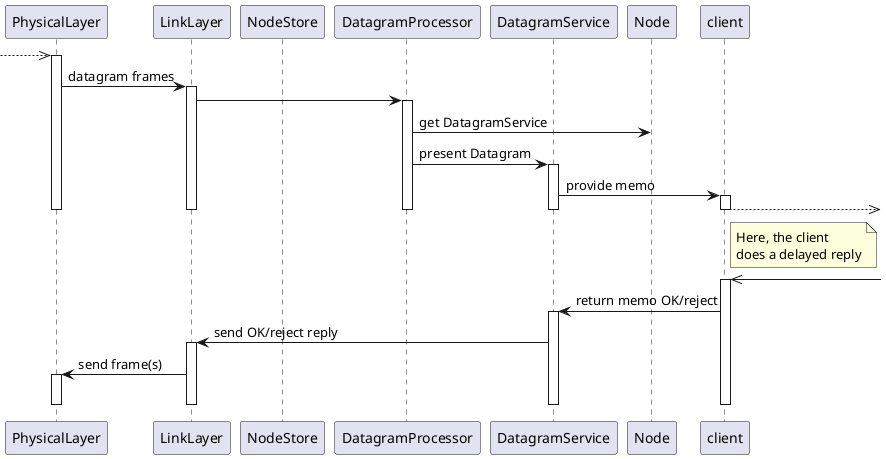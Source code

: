 @startuml

participant PhysicalLayer
participant LinkLayer
participant NodeStore
participant DatagramProcessor
participant DatagramService
participant Node
participant client

-->> PhysicalLayer
activate PhysicalLayer
PhysicalLayer -> LinkLayer : datagram frames
activate LinkLayer
LinkLayer -> DatagramProcessor

activate DatagramProcessor
DatagramProcessor -> Node : get DatagramService
DatagramProcessor -> DatagramService : present Datagram

activate DatagramService
DatagramService -> client : provide memo
activate client
client -->>
note right of client: Here, the client\ndoes a delayed reply
deactivate client

deactivate DatagramService
deactivate DatagramProcessor
deactivate LinkLayer
deactivate PhysicalLayer

client <<-
activate client
client -> DatagramService : return memo OK/reject
activate DatagramService

DatagramService -> LinkLayer : send OK/reject reply
activate LinkLayer
LinkLayer -> PhysicalLayer : send frame(s)
activate PhysicalLayer
deactivate PhysicalLayer
deactivate LinkLayer

deactivate DatagramService

deactivate client
@enduml
